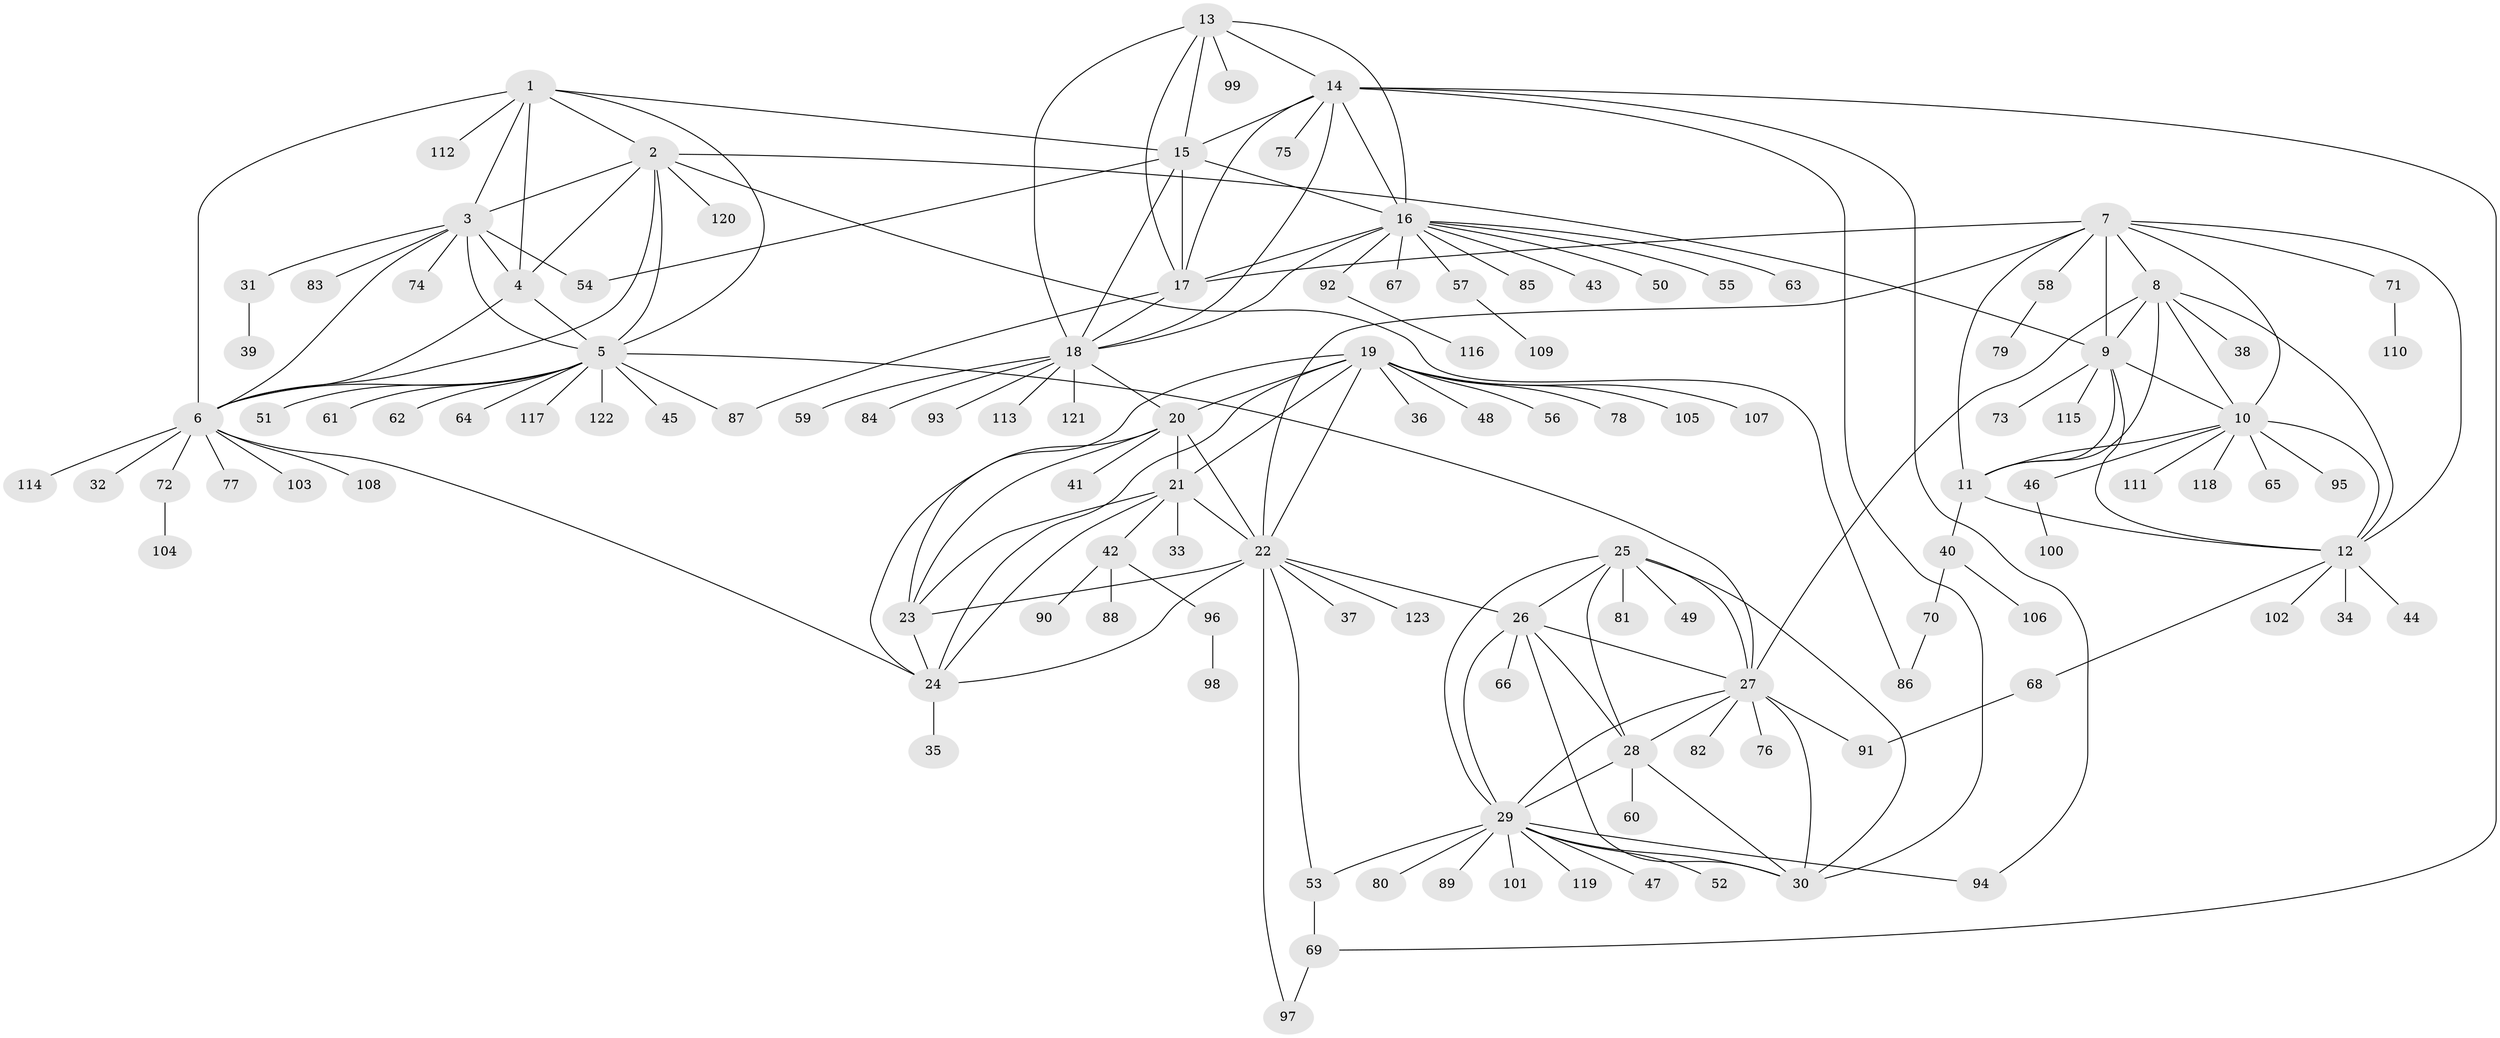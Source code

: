 // Generated by graph-tools (version 1.1) at 2025/50/03/09/25 03:50:28]
// undirected, 123 vertices, 186 edges
graph export_dot {
graph [start="1"]
  node [color=gray90,style=filled];
  1;
  2;
  3;
  4;
  5;
  6;
  7;
  8;
  9;
  10;
  11;
  12;
  13;
  14;
  15;
  16;
  17;
  18;
  19;
  20;
  21;
  22;
  23;
  24;
  25;
  26;
  27;
  28;
  29;
  30;
  31;
  32;
  33;
  34;
  35;
  36;
  37;
  38;
  39;
  40;
  41;
  42;
  43;
  44;
  45;
  46;
  47;
  48;
  49;
  50;
  51;
  52;
  53;
  54;
  55;
  56;
  57;
  58;
  59;
  60;
  61;
  62;
  63;
  64;
  65;
  66;
  67;
  68;
  69;
  70;
  71;
  72;
  73;
  74;
  75;
  76;
  77;
  78;
  79;
  80;
  81;
  82;
  83;
  84;
  85;
  86;
  87;
  88;
  89;
  90;
  91;
  92;
  93;
  94;
  95;
  96;
  97;
  98;
  99;
  100;
  101;
  102;
  103;
  104;
  105;
  106;
  107;
  108;
  109;
  110;
  111;
  112;
  113;
  114;
  115;
  116;
  117;
  118;
  119;
  120;
  121;
  122;
  123;
  1 -- 2;
  1 -- 3;
  1 -- 4;
  1 -- 5;
  1 -- 6;
  1 -- 15;
  1 -- 112;
  2 -- 3;
  2 -- 4;
  2 -- 5;
  2 -- 6;
  2 -- 9;
  2 -- 86;
  2 -- 120;
  3 -- 4;
  3 -- 5;
  3 -- 6;
  3 -- 31;
  3 -- 54;
  3 -- 74;
  3 -- 83;
  4 -- 5;
  4 -- 6;
  5 -- 6;
  5 -- 27;
  5 -- 45;
  5 -- 51;
  5 -- 61;
  5 -- 62;
  5 -- 64;
  5 -- 87;
  5 -- 117;
  5 -- 122;
  6 -- 24;
  6 -- 32;
  6 -- 72;
  6 -- 77;
  6 -- 103;
  6 -- 108;
  6 -- 114;
  7 -- 8;
  7 -- 9;
  7 -- 10;
  7 -- 11;
  7 -- 12;
  7 -- 17;
  7 -- 22;
  7 -- 58;
  7 -- 71;
  8 -- 9;
  8 -- 10;
  8 -- 11;
  8 -- 12;
  8 -- 27;
  8 -- 38;
  9 -- 10;
  9 -- 11;
  9 -- 12;
  9 -- 73;
  9 -- 115;
  10 -- 11;
  10 -- 12;
  10 -- 46;
  10 -- 65;
  10 -- 95;
  10 -- 111;
  10 -- 118;
  11 -- 12;
  11 -- 40;
  12 -- 34;
  12 -- 44;
  12 -- 68;
  12 -- 102;
  13 -- 14;
  13 -- 15;
  13 -- 16;
  13 -- 17;
  13 -- 18;
  13 -- 99;
  14 -- 15;
  14 -- 16;
  14 -- 17;
  14 -- 18;
  14 -- 30;
  14 -- 69;
  14 -- 75;
  14 -- 94;
  15 -- 16;
  15 -- 17;
  15 -- 18;
  15 -- 54;
  16 -- 17;
  16 -- 18;
  16 -- 43;
  16 -- 50;
  16 -- 55;
  16 -- 57;
  16 -- 63;
  16 -- 67;
  16 -- 85;
  16 -- 92;
  17 -- 18;
  17 -- 87;
  18 -- 20;
  18 -- 59;
  18 -- 84;
  18 -- 93;
  18 -- 113;
  18 -- 121;
  19 -- 20;
  19 -- 21;
  19 -- 22;
  19 -- 23;
  19 -- 24;
  19 -- 36;
  19 -- 48;
  19 -- 56;
  19 -- 78;
  19 -- 105;
  19 -- 107;
  20 -- 21;
  20 -- 22;
  20 -- 23;
  20 -- 24;
  20 -- 41;
  21 -- 22;
  21 -- 23;
  21 -- 24;
  21 -- 33;
  21 -- 42;
  22 -- 23;
  22 -- 24;
  22 -- 26;
  22 -- 37;
  22 -- 53;
  22 -- 97;
  22 -- 123;
  23 -- 24;
  24 -- 35;
  25 -- 26;
  25 -- 27;
  25 -- 28;
  25 -- 29;
  25 -- 30;
  25 -- 49;
  25 -- 81;
  26 -- 27;
  26 -- 28;
  26 -- 29;
  26 -- 30;
  26 -- 66;
  27 -- 28;
  27 -- 29;
  27 -- 30;
  27 -- 76;
  27 -- 82;
  27 -- 91;
  28 -- 29;
  28 -- 30;
  28 -- 60;
  29 -- 30;
  29 -- 47;
  29 -- 52;
  29 -- 53;
  29 -- 80;
  29 -- 89;
  29 -- 94;
  29 -- 101;
  29 -- 119;
  31 -- 39;
  40 -- 70;
  40 -- 106;
  42 -- 88;
  42 -- 90;
  42 -- 96;
  46 -- 100;
  53 -- 69;
  57 -- 109;
  58 -- 79;
  68 -- 91;
  69 -- 97;
  70 -- 86;
  71 -- 110;
  72 -- 104;
  92 -- 116;
  96 -- 98;
}
